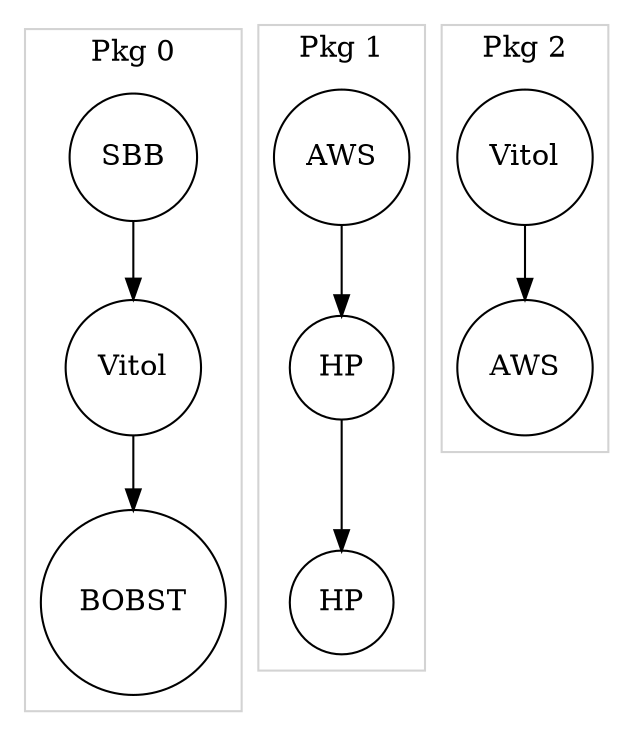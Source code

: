 digraph "Package Life Graph" {
	subgraph cluster_0 {
		styled=filled
		color=lightgray
		label="Pkg 0"
		00 [label=SBB shape=circle]
		01 [label=Vitol shape=circle]
		00 -> 01
		02 [label=BOBST shape=circle]
		01 -> 02
	}
	subgraph cluster_1 {
		styled=filled
		color=lightgray
		label="Pkg 1"
		10 [label=AWS shape=circle]
		11 [label=HP shape=circle]
		10 -> 11
		12 [label=HP shape=circle]
		11 -> 12
	}
	subgraph cluster_2 {
		styled=filled
		color=lightgray
		label="Pkg 2"
		20 [label=Vitol shape=circle]
		21 [label=AWS shape=circle]
		20 -> 21
	}
}
